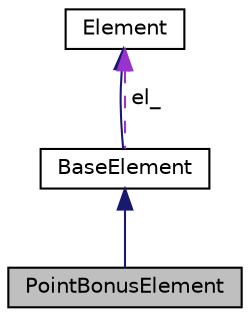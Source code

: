 digraph G
{
  edge [fontname="Helvetica",fontsize="10",labelfontname="Helvetica",labelfontsize="10"];
  node [fontname="Helvetica",fontsize="10",shape=record];
  Node1 [label="PointBonusElement",height=0.2,width=0.4,color="black", fillcolor="grey75", style="filled" fontcolor="black"];
  Node2 -> Node1 [dir="back",color="midnightblue",fontsize="10",style="solid",fontname="Helvetica"];
  Node2 [label="BaseElement",height=0.2,width=0.4,color="black", fillcolor="white", style="filled",URL="$class_base_element.html",tooltip="décorateur de la classe Element"];
  Node3 -> Node2 [dir="back",color="midnightblue",fontsize="10",style="solid",fontname="Helvetica"];
  Node3 [label="Element",height=0.2,width=0.4,color="black", fillcolor="white", style="filled",URL="$class_element.html",tooltip="La classe de gestion des éléments."];
  Node3 -> Node2 [dir="back",color="darkorchid3",fontsize="10",style="dashed",label=" el_" ,fontname="Helvetica"];
}
